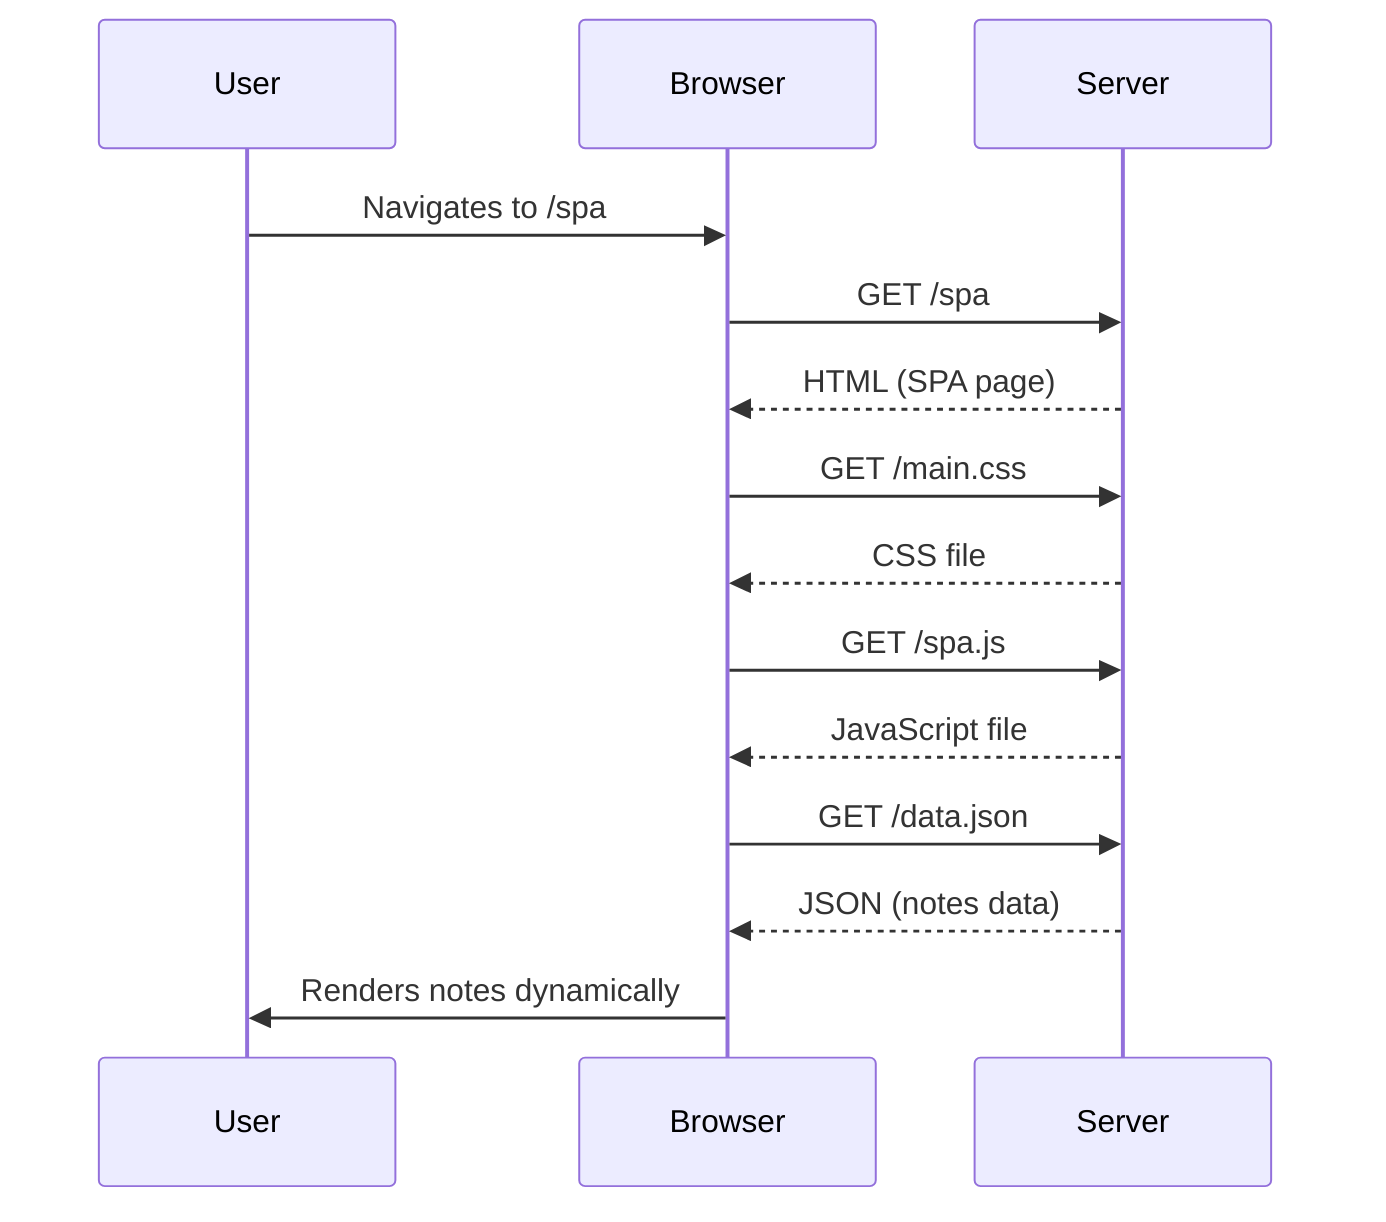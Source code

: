 sequenceDiagram
    participant User
    participant Browser
    participant Server

    User->>Browser: Navigates to /spa
    Browser->>Server: GET /spa
    Server-->>Browser: HTML (SPA page)
    Browser->>Server: GET /main.css
    Server-->>Browser: CSS file
    Browser->>Server: GET /spa.js
    Server-->>Browser: JavaScript file
    Browser->>Server: GET /data.json
    Server-->>Browser: JSON (notes data)
    Browser->>User: Renders notes dynamically